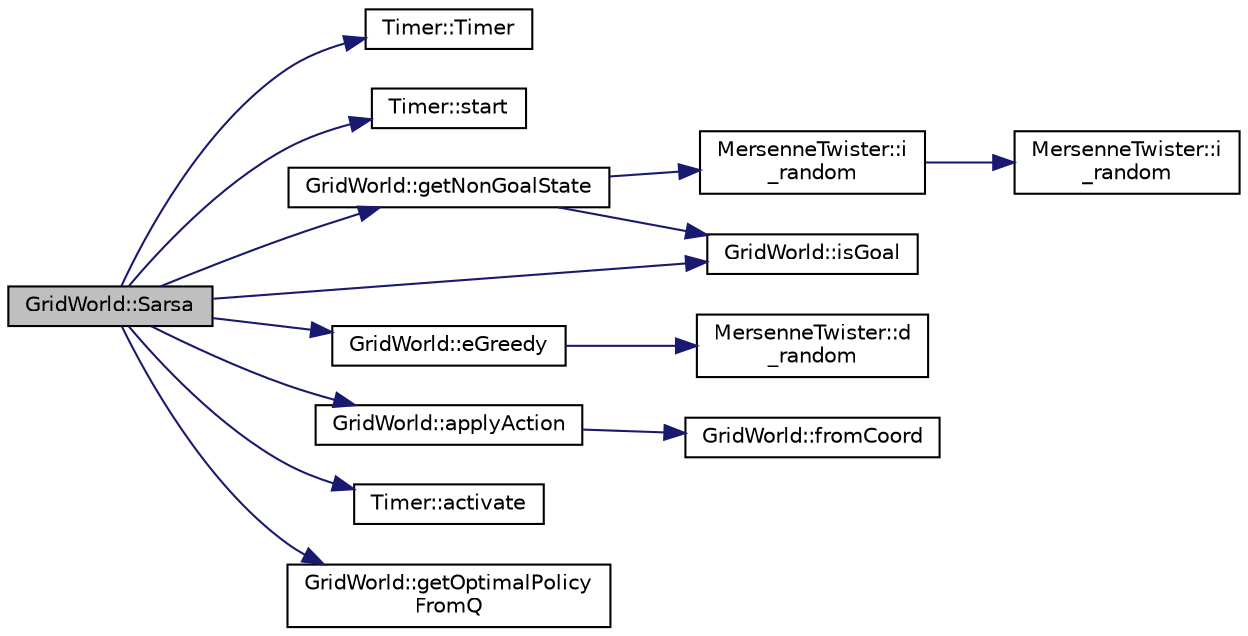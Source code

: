 digraph "GridWorld::Sarsa"
{
  bgcolor="transparent";
  edge [fontname="Helvetica",fontsize="10",labelfontname="Helvetica",labelfontsize="10"];
  node [fontname="Helvetica",fontsize="10",shape=record];
  rankdir="LR";
  Node105 [label="GridWorld::Sarsa",height=0.2,width=0.4,color="black", fillcolor="grey75", style="filled", fontcolor="black"];
  Node105 -> Node106 [color="midnightblue",fontsize="10",style="solid",fontname="Helvetica"];
  Node106 [label="Timer::Timer",height=0.2,width=0.4,color="black",URL="$classTimer.html#ad6961e6afa7a21a78e564d8f21d7387b",tooltip="Creates an instance of a timer object. "];
  Node105 -> Node107 [color="midnightblue",fontsize="10",style="solid",fontname="Helvetica"];
  Node107 [label="Timer::start",height=0.2,width=0.4,color="black",URL="$classTimer.html#a3a8b5272198d029779dc9302a54305a8",tooltip="Start the timer. "];
  Node105 -> Node108 [color="midnightblue",fontsize="10",style="solid",fontname="Helvetica"];
  Node108 [label="GridWorld::getNonGoalState",height=0.2,width=0.4,color="black",URL="$classGridWorld.html#a32bc48e56c9a7163d2fbf917df9d35c0",tooltip="Selects a random non-goal state. "];
  Node108 -> Node109 [color="midnightblue",fontsize="10",style="solid",fontname="Helvetica"];
  Node109 [label="MersenneTwister::i\l_random",height=0.2,width=0.4,color="black",URL="$classMersenneTwister.html#a063d531b0832d9ffa50c4c0340e7e510",tooltip="Pseudo-random number generator using the Mersenne Twister method. "];
  Node109 -> Node110 [color="midnightblue",fontsize="10",style="solid",fontname="Helvetica"];
  Node110 [label="MersenneTwister::i\l_random",height=0.2,width=0.4,color="black",URL="$classMersenneTwister.html#aa9ac0f554639124111e344e9889334e8",tooltip="Pseudo-random number generator using the Mersenne Twister method. "];
  Node108 -> Node111 [color="midnightblue",fontsize="10",style="solid",fontname="Helvetica"];
  Node111 [label="GridWorld::isGoal",height=0.2,width=0.4,color="black",URL="$classGridWorld.html#a202b7bda8938f3c641c2812dcc9b5ac1",tooltip="Informs whether a state is a goal state in the grid world. "];
  Node105 -> Node112 [color="midnightblue",fontsize="10",style="solid",fontname="Helvetica"];
  Node112 [label="GridWorld::eGreedy",height=0.2,width=0.4,color="black",URL="$classGridWorld.html#a87fc3feb5c480cfce865c7005d1eaf50",tooltip="Selects an action for a state s following an e-greedy policy. "];
  Node112 -> Node113 [color="midnightblue",fontsize="10",style="solid",fontname="Helvetica"];
  Node113 [label="MersenneTwister::d\l_random",height=0.2,width=0.4,color="black",URL="$classMersenneTwister.html#af59f92dbbe0898c25a985cc03854495d",tooltip="Pseudo-random number generator using the Mersenne Twister method. "];
  Node105 -> Node111 [color="midnightblue",fontsize="10",style="solid",fontname="Helvetica"];
  Node105 -> Node114 [color="midnightblue",fontsize="10",style="solid",fontname="Helvetica"];
  Node114 [label="GridWorld::applyAction",height=0.2,width=0.4,color="black",URL="$classGridWorld.html#aee5066a1ae4ad067c4ac846c6ed15dea",tooltip="Returns the next state that results from applying an action to a state. "];
  Node114 -> Node115 [color="midnightblue",fontsize="10",style="solid",fontname="Helvetica"];
  Node115 [label="GridWorld::fromCoord",height=0.2,width=0.4,color="black",URL="$classGridWorld.html#a5241a21b520fc8c9d4c0110de285aec1",tooltip="Transforms row x column coordinates from the grid world into a raster representation. "];
  Node105 -> Node116 [color="midnightblue",fontsize="10",style="solid",fontname="Helvetica"];
  Node116 [label="Timer::activate",height=0.2,width=0.4,color="black",URL="$classTimer.html#a39c1c8047b50133aea46341f898da32f",tooltip="Checks if the time interval passed in the constructor has passed. "];
  Node105 -> Node117 [color="midnightblue",fontsize="10",style="solid",fontname="Helvetica"];
  Node117 [label="GridWorld::getOptimalPolicy\lFromQ",height=0.2,width=0.4,color="black",URL="$classGridWorld.html#a89f0fda3df37f368bd118ab41c4098d8",tooltip="Updates the policy matrix according to the action values from the Q matrix. "];
}
